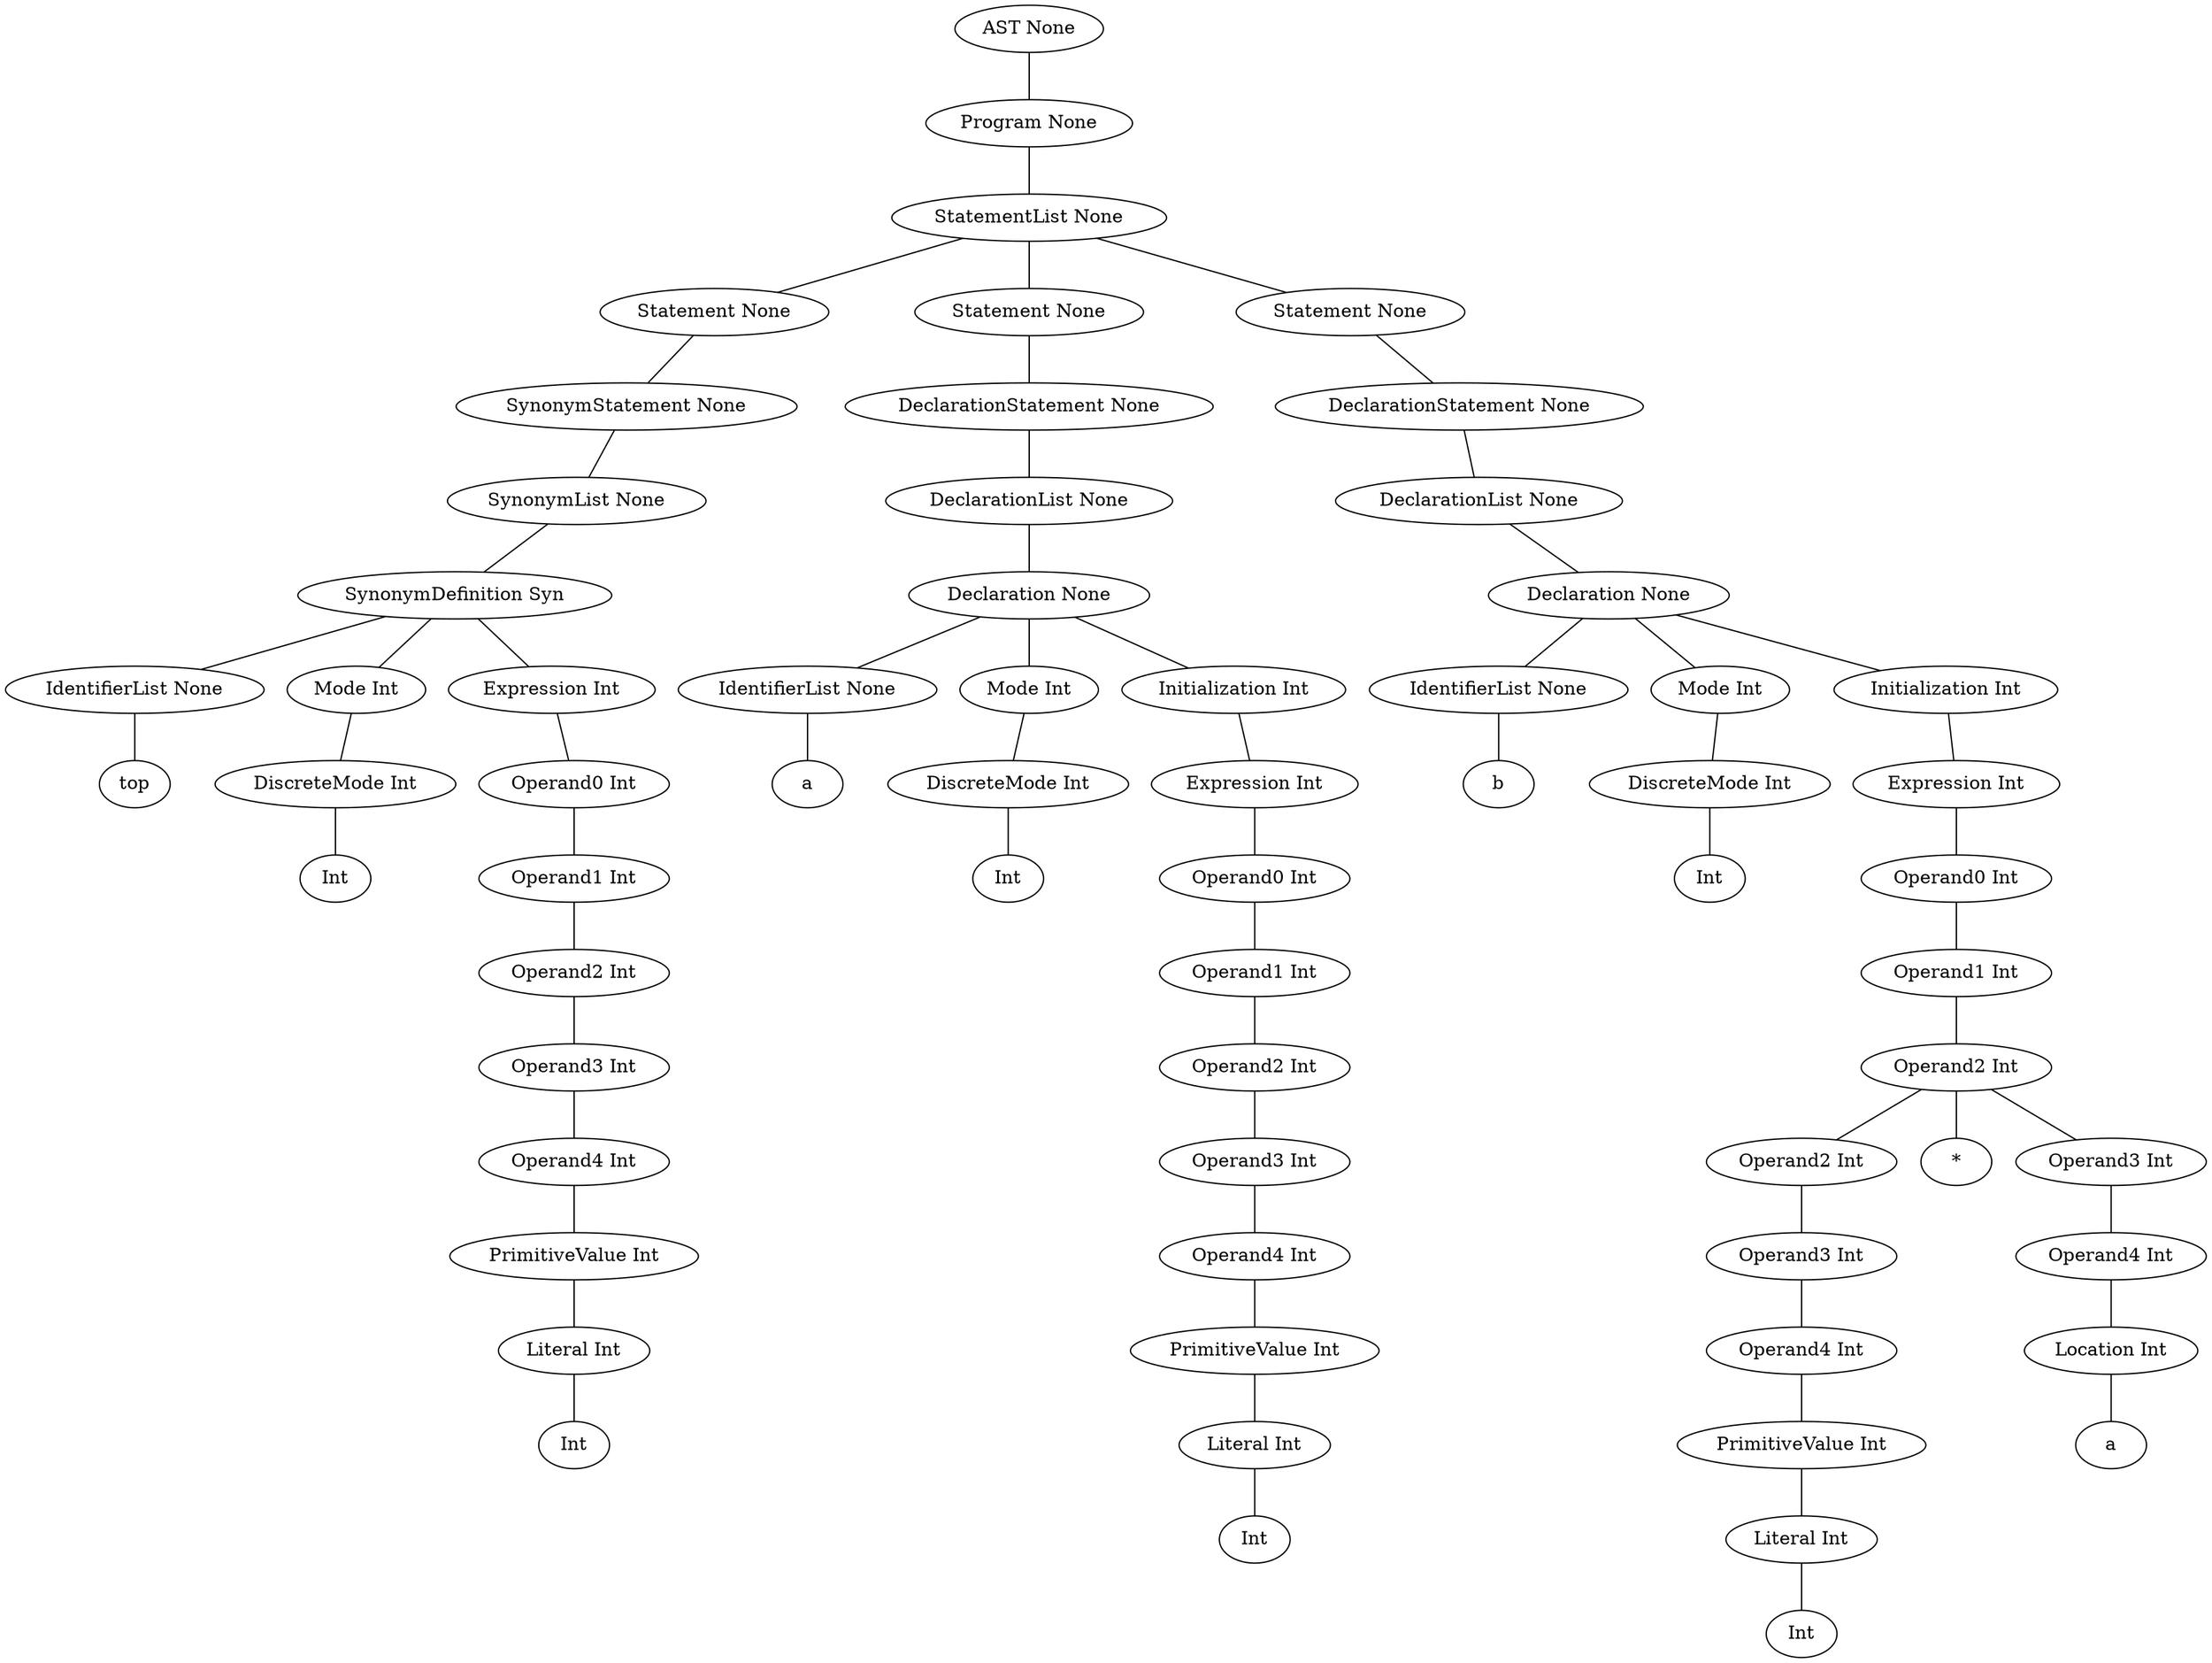 graph G {
46368584 [label="AST None"];
46367464 [label="AST None"];
46368584 -- 46367464;
46367464 [label="Program None"];
46369536 [label="Program None"];
46367464 -- 46369536;
46369536 [label="StatementList None"];
46069184 [label="StatementList None"];
46369536 -- 46069184;
46069184 [label="Statement None"];
46368192 [label="Statement None"];
46069184 -- 46368192;
46368192 [label="SynonymStatement None"];
46068848 [label="SynonymStatement None"];
46368192 -- 46068848;
46068848 [label="SynonymList None"];
46368080 [label="SynonymList None"];
46068848 -- 46368080;
46368080 [label="SynonymDefinition Syn"];
46069352 [label="SynonymDefinition Syn"];
46368080 -- 46069352;
46069352 [label="IdentifierList None"];
9449636828605047219 [label=top];
46069352 -- 9449636828605047219;
46068904 [label="SynonymDefinition Syn"];
46368080 -- 46068904;
46068904 [label="Mode Int"];
46069464 [label="Mode Int"];
46068904 -- 46069464;
46069464 [label="DiscreteMode Int"];
11854833226328183083 [label=Int];
46069464 -- 11854833226328183083;
46368024 [label="SynonymDefinition Syn"];
46368080 -- 46368024;
46368024 [label="Expression Int"];
46367968 [label="Expression Int"];
46368024 -- 46367968;
46367968 [label="Operand0 Int"];
46367912 [label="Operand0 Int"];
46367968 -- 46367912;
46367912 [label="Operand1 Int"];
46367856 [label="Operand1 Int"];
46367912 -- 46367856;
46367856 [label="Operand2 Int"];
46367800 [label="Operand2 Int"];
46367856 -- 46367800;
46367800 [label="Operand3 Int"];
46367576 [label="Operand3 Int"];
46367800 -- 46367576;
46367576 [label="Operand4 Int"];
46367632 [label="Operand4 Int"];
46367576 -- 46367632;
46367632 [label="PrimitiveValue Int"];
46367408 [label="PrimitiveValue Int"];
46367632 -- 46367408;
46367408 [label="Literal Int"];
12960199518881993801 [label=Int];
46367408 -- 12960199518881993801;
46368136 [label="StatementList None"];
46369536 -- 46368136;
46368136 [label="Statement None"];
46369312 [label="Statement None"];
46368136 -- 46369312;
46369312 [label="DeclarationStatement None"];
46368304 [label="DeclarationStatement None"];
46369312 -- 46368304;
46368304 [label="DeclarationList None"];
46368528 [label="DeclarationList None"];
46368304 -- 46368528;
46368528 [label="Declaration None"];
46367688 [label="Declaration None"];
46368528 -- 46367688;
46367688 [label="IdentifierList None"];
11719927184826487363 [label=a];
46367688 -- 11719927184826487363;
46368360 [label="Declaration None"];
46368528 -- 46368360;
46368360 [label="Mode Int"];
46368248 [label="Mode Int"];
46368360 -- 46368248;
46368248 [label="DiscreteMode Int"];
13401517978420284802 [label=Int];
46368248 -- 13401517978420284802;
46369144 [label="Declaration None"];
46368528 -- 46369144;
46369144 [label="Initialization Int"];
46369088 [label="Initialization Int"];
46369144 -- 46369088;
46369088 [label="Expression Int"];
46369032 [label="Expression Int"];
46369088 -- 46369032;
46369032 [label="Operand0 Int"];
46368976 [label="Operand0 Int"];
46369032 -- 46368976;
46368976 [label="Operand1 Int"];
46368920 [label="Operand1 Int"];
46368976 -- 46368920;
46368920 [label="Operand2 Int"];
46368864 [label="Operand2 Int"];
46368920 -- 46368864;
46368864 [label="Operand3 Int"];
46368640 [label="Operand3 Int"];
46368864 -- 46368640;
46368640 [label="Operand4 Int"];
46368696 [label="Operand4 Int"];
46368640 -- 46368696;
46368696 [label="PrimitiveValue Int"];
46368416 [label="PrimitiveValue Int"];
46368696 -- 46368416;
46368416 [label="Literal Int"];
11584694062810698297 [label=Int];
46368416 -- 11584694062810698297;
46369368 [label="StatementList None"];
46369536 -- 46369368;
46369368 [label="Statement None"];
46370544 [label="Statement None"];
46369368 -- 46370544;
46370544 [label="DeclarationStatement None"];
46069296 [label="DeclarationStatement None"];
46370544 -- 46069296;
46069296 [label="DeclarationList None"];
46369424 [label="DeclarationList None"];
46069296 -- 46369424;
46369424 [label="Declaration None"];
46368808 [label="Declaration None"];
46369424 -- 46368808;
46368808 [label="IdentifierList None"];
9624686583931871494 [label=b];
46368808 -- 9624686583931871494;
46369480 [label="Declaration None"];
46369424 -- 46369480;
46369480 [label="Mode Int"];
46369200 [label="Mode Int"];
46369480 -- 46369200;
46369200 [label="DiscreteMode Int"];
11481194367328040481 [label=Int];
46369200 -- 11481194367328040481;
46369816 [label="Declaration None"];
46369424 -- 46369816;
46369816 [label="Initialization Int"];
46370432 [label="Initialization Int"];
46369816 -- 46370432;
46370432 [label="Expression Int"];
46370376 [label="Expression Int"];
46370432 -- 46370376;
46370376 [label="Operand0 Int"];
46370040 [label="Operand0 Int"];
46370376 -- 46370040;
46370040 [label="Operand1 Int"];
46370264 [label="Operand1 Int"];
46370040 -- 46370264;
46370264 [label="Operand2 Int"];
46369928 [label="Operand2 Int"];
46370264 -- 46369928;
46369928 [label="Operand2 Int"];
46369872 [label="Operand2 Int"];
46369928 -- 46369872;
46369872 [label="Operand3 Int"];
46369648 [label="Operand3 Int"];
46369872 -- 46369648;
46369648 [label="Operand4 Int"];
46369704 [label="Operand4 Int"];
46369648 -- 46369704;
46369704 [label="PrimitiveValue Int"];
46367520 [label="PrimitiveValue Int"];
46369704 -- 46367520;
46367520 [label="Literal Int"];
9978340465264302647 [label=Int];
46367520 -- 9978340465264302647;
11764992774980097725 [label="*"];
46370264 -- 11764992774980097725;
46370096 [label="Operand2 Int"];
46370264 -- 46370096;
46370096 [label="Operand3 Int"];
46370152 [label="Operand3 Int"];
46370096 -- 46370152;
46370152 [label="Operand4 Int"];
46369984 [label="Operand4 Int"];
46370152 -- 46369984;
46369984 [label="Location Int"];
11484363523651196133 [label=a];
46369984 -- 11484363523651196133;
}
